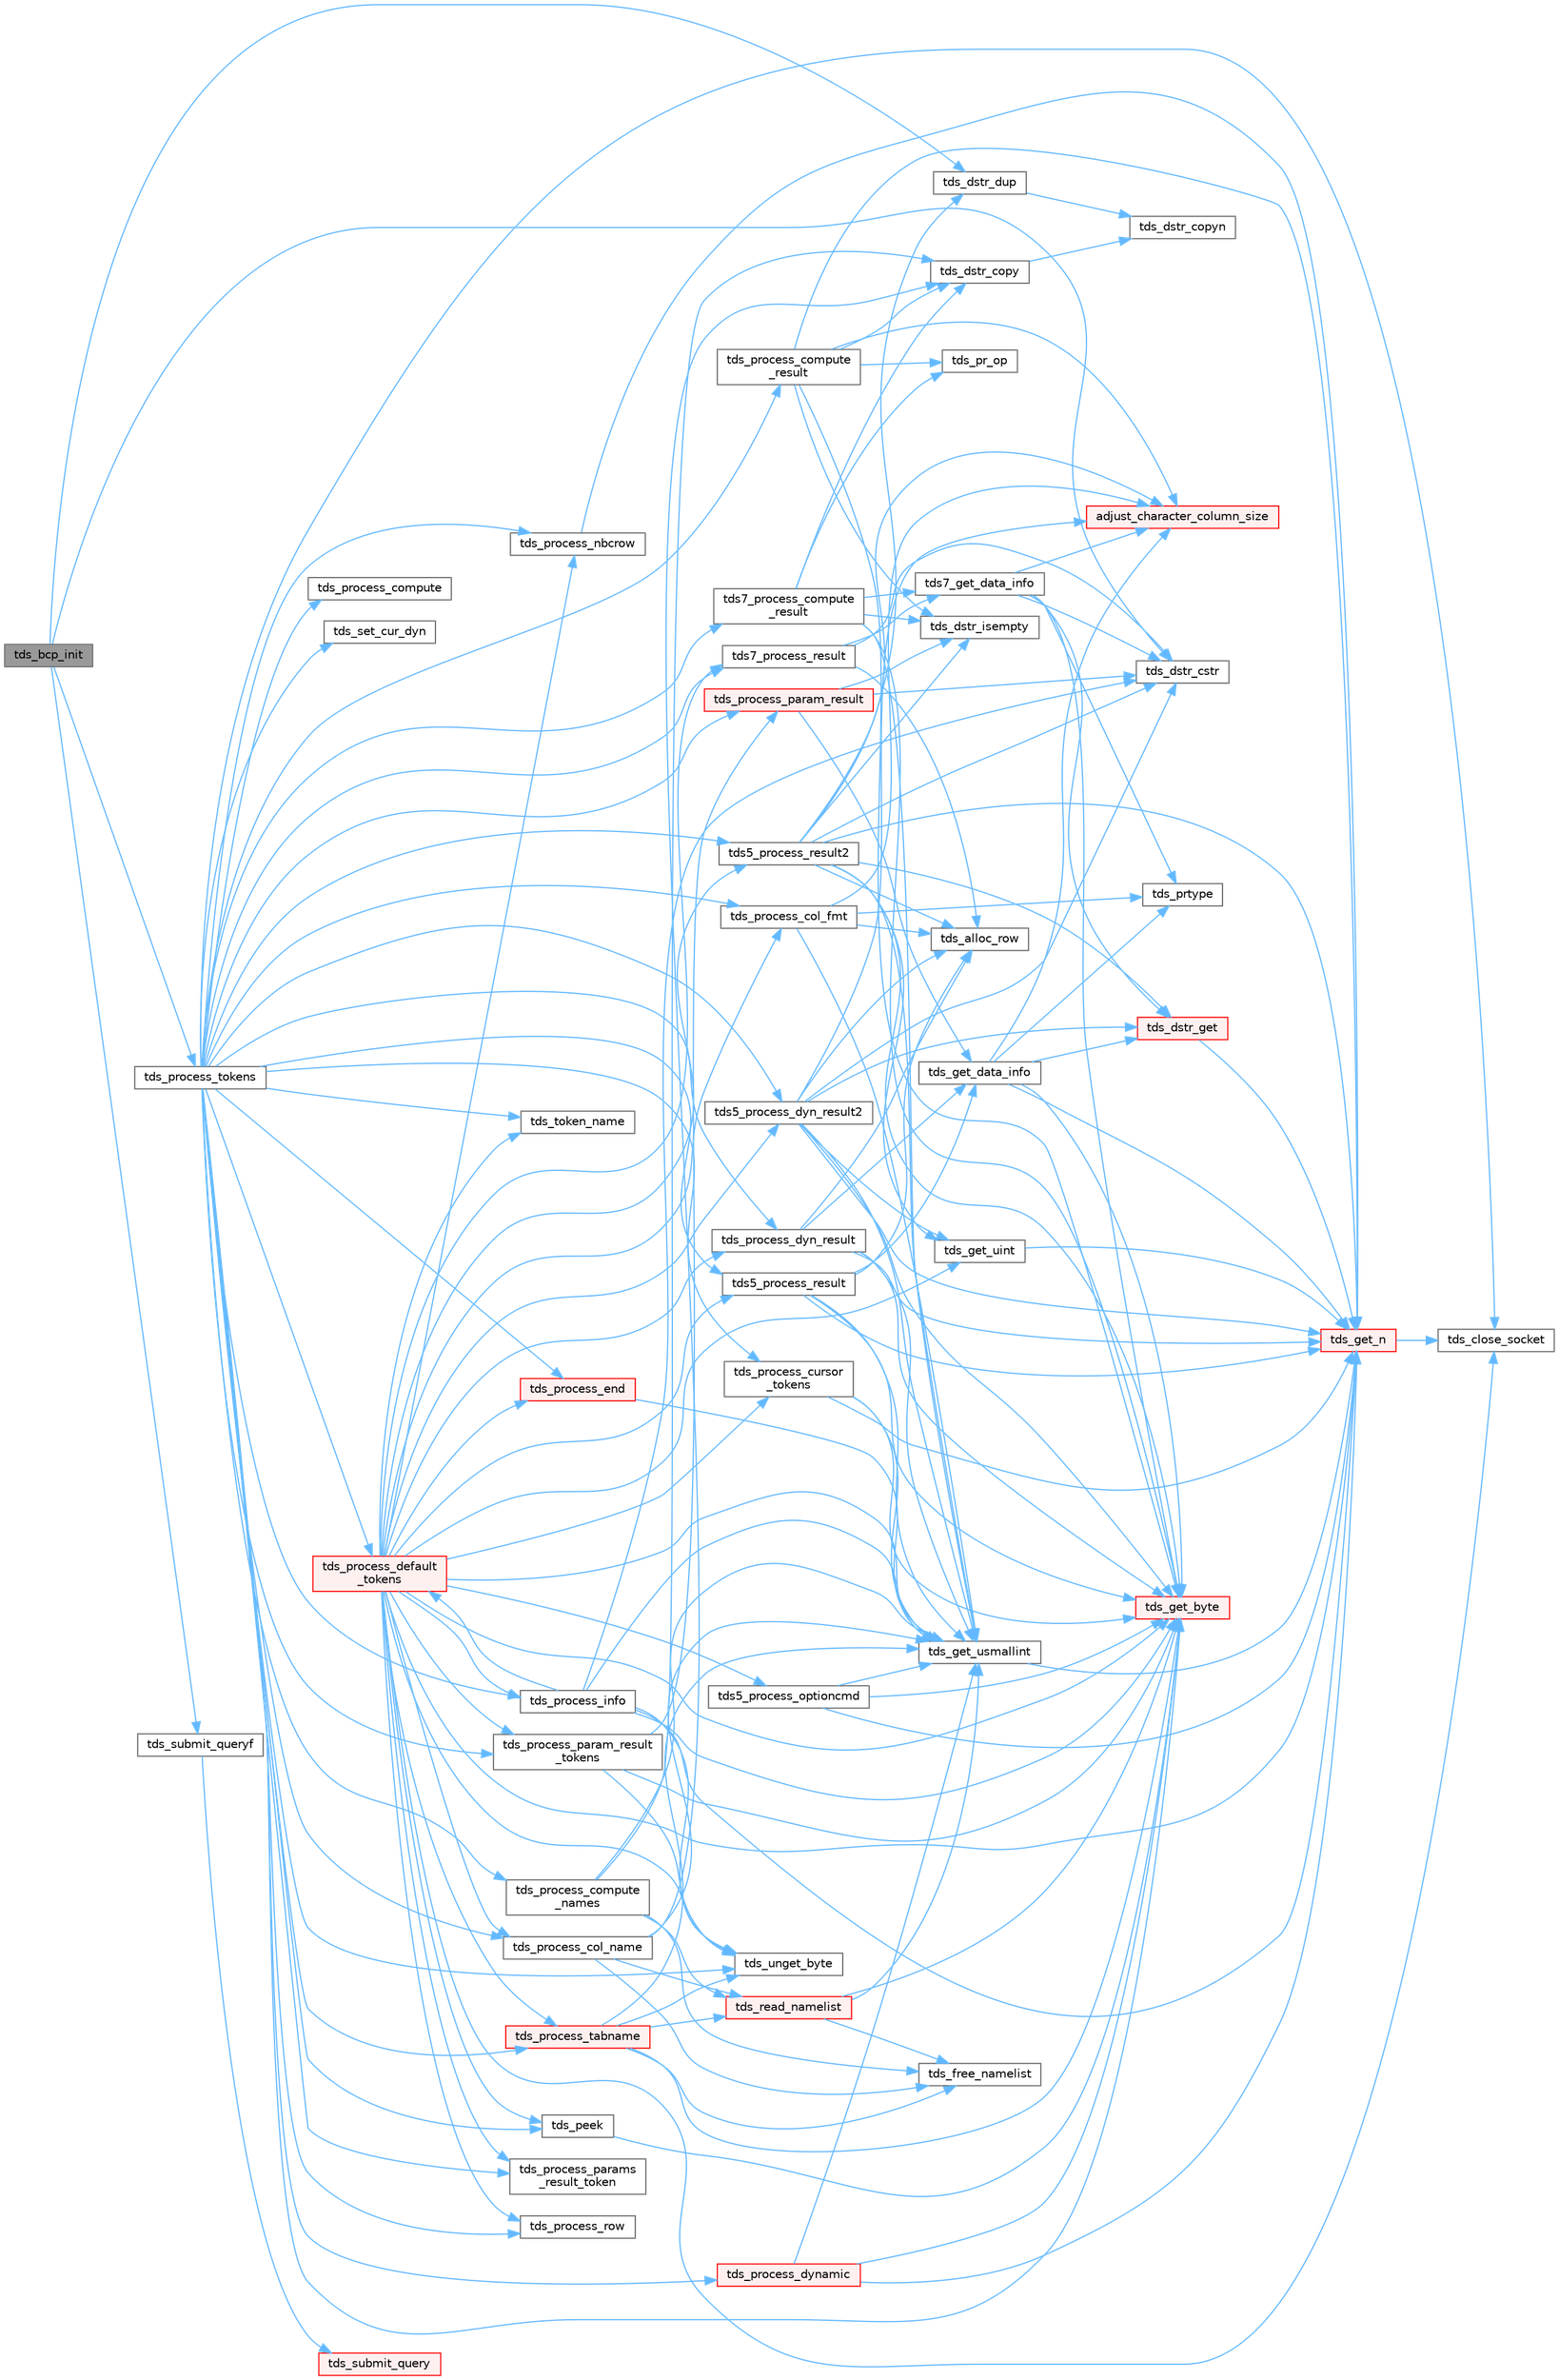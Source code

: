digraph "tds_bcp_init"
{
 // LATEX_PDF_SIZE
  bgcolor="transparent";
  edge [fontname=Helvetica,fontsize=10,labelfontname=Helvetica,labelfontsize=10];
  node [fontname=Helvetica,fontsize=10,shape=box,height=0.2,width=0.4];
  rankdir="LR";
  Node1 [id="Node000001",label="tds_bcp_init",height=0.2,width=0.4,color="gray40", fillcolor="grey60", style="filled", fontcolor="black",tooltip="Initialize BCP information."];
  Node1 -> Node2 [id="edge1_Node000001_Node000002",color="steelblue1",style="solid",tooltip=" "];
  Node2 [id="Node000002",label="tds_dstr_cstr",height=0.2,width=0.4,color="grey40", fillcolor="white", style="filled",URL="$a00593.html#gac536f0e4d77d3cff5702719362ec1766",tooltip="Returns a C version (NUL terminated string) of dstr."];
  Node1 -> Node3 [id="edge2_Node000001_Node000003",color="steelblue1",style="solid",tooltip=" "];
  Node3 [id="Node000003",label="tds_dstr_dup",height=0.2,width=0.4,color="grey40", fillcolor="white", style="filled",URL="$a00593.html#ga4e6d9fa6f9b9551a5a3390e10a5322e6",tooltip="Duplicate a string from another dynamic string."];
  Node3 -> Node4 [id="edge3_Node000003_Node000004",color="steelblue1",style="solid",tooltip=" "];
  Node4 [id="Node000004",label="tds_dstr_copyn",height=0.2,width=0.4,color="grey40", fillcolor="white", style="filled",URL="$a00593.html#ga656718f240d7403f986ae887d84a6ca1",tooltip="Set string to a given buffer of characters."];
  Node1 -> Node5 [id="edge4_Node000001_Node000005",color="steelblue1",style="solid",tooltip=" "];
  Node5 [id="Node000005",label="tds_process_tokens",height=0.2,width=0.4,color="grey40", fillcolor="white", style="filled",URL="$a00592.html#gabfc9de1d1fe718818caf63a4be4035a6",tooltip="process all streams."];
  Node5 -> Node6 [id="edge5_Node000005_Node000006",color="steelblue1",style="solid",tooltip=" "];
  Node6 [id="Node000006",label="tds5_process_dyn_result2",height=0.2,width=0.4,color="grey40", fillcolor="white", style="filled",URL="$a00592.html#gae688b515631141acfbc41bbb91c8b921",tooltip="Process new TDS 5.0 token for describing output parameters."];
  Node6 -> Node7 [id="edge6_Node000006_Node000007",color="steelblue1",style="solid",tooltip=" "];
  Node7 [id="Node000007",label="adjust_character_column_size",height=0.2,width=0.4,color="red", fillcolor="#FFF0F0", style="filled",URL="$a00592.html#ga91770634ce8c0d6f1fe007b45da186fd",tooltip="Adjust column size according to client's encoding."];
  Node6 -> Node13 [id="edge7_Node000006_Node000013",color="steelblue1",style="solid",tooltip=" "];
  Node13 [id="Node000013",label="tds_alloc_row",height=0.2,width=0.4,color="grey40", fillcolor="white", style="filled",URL="$a00589.html#ga1224fb9277112dc2ce12531d2b73b145",tooltip="Allocate space for row store return NULL on out of memory."];
  Node6 -> Node2 [id="edge8_Node000006_Node000002",color="steelblue1",style="solid",tooltip=" "];
  Node6 -> Node14 [id="edge9_Node000006_Node000014",color="steelblue1",style="solid",tooltip=" "];
  Node14 [id="Node000014",label="tds_dstr_get",height=0.2,width=0.4,color="red", fillcolor="#FFF0F0", style="filled",URL="$a00591.html#ga017c427e9599c031be5c555cb32abe2c",tooltip="Reads a string from wire and put in a DSTR."];
  Node14 -> Node18 [id="edge10_Node000014_Node000018",color="steelblue1",style="solid",tooltip=" "];
  Node18 [id="Node000018",label="tds_get_n",height=0.2,width=0.4,color="red", fillcolor="#FFF0F0", style="filled",URL="$a00591.html#gae777dd57e8d1bb40349d7d7d8434fddf",tooltip="Get N bytes from the buffer and return them in the already allocated space   given to us."];
  Node18 -> Node19 [id="edge11_Node000018_Node000019",color="steelblue1",style="solid",tooltip=" "];
  Node19 [id="Node000019",label="tds_close_socket",height=0.2,width=0.4,color="grey40", fillcolor="white", style="filled",URL="$a00591.html#ga3e3f76009fce5ceedb2f42bb2c9aed2e",tooltip="Close current socket."];
  Node6 -> Node30 [id="edge12_Node000006_Node000030",color="steelblue1",style="solid",tooltip=" "];
  Node30 [id="Node000030",label="tds_get_byte",height=0.2,width=0.4,color="red", fillcolor="#FFF0F0", style="filled",URL="$a00591.html#ga0cb72d3f6943795c39db1fa692be0a58",tooltip="Return a single byte from the input buffer."];
  Node6 -> Node18 [id="edge13_Node000006_Node000018",color="steelblue1",style="solid",tooltip=" "];
  Node6 -> Node31 [id="edge14_Node000006_Node000031",color="steelblue1",style="solid",tooltip=" "];
  Node31 [id="Node000031",label="tds_get_uint",height=0.2,width=0.4,color="grey40", fillcolor="white", style="filled",URL="$a00591.html#ga9ac121c269e203337a48c5bf8afc48c3",tooltip="Get an uint32 from the server."];
  Node31 -> Node18 [id="edge15_Node000031_Node000018",color="steelblue1",style="solid",tooltip=" "];
  Node6 -> Node32 [id="edge16_Node000006_Node000032",color="steelblue1",style="solid",tooltip=" "];
  Node32 [id="Node000032",label="tds_get_usmallint",height=0.2,width=0.4,color="grey40", fillcolor="white", style="filled",URL="$a00591.html#gad38aa5b9547817854ccba1fcc7855861",tooltip="Get an uint16 from the server."];
  Node32 -> Node18 [id="edge17_Node000032_Node000018",color="steelblue1",style="solid",tooltip=" "];
  Node5 -> Node33 [id="edge18_Node000005_Node000033",color="steelblue1",style="solid",tooltip=" "];
  Node33 [id="Node000033",label="tds5_process_result",height=0.2,width=0.4,color="grey40", fillcolor="white", style="filled",URL="$a00592.html#ga547b2f48659f77a69aa802d861ac827d",tooltip="tds5_process_result() is the TDS 5.0 result set processing routine."];
  Node33 -> Node13 [id="edge19_Node000033_Node000013",color="steelblue1",style="solid",tooltip=" "];
  Node33 -> Node30 [id="edge20_Node000033_Node000030",color="steelblue1",style="solid",tooltip=" "];
  Node33 -> Node34 [id="edge21_Node000033_Node000034",color="steelblue1",style="solid",tooltip=" "];
  Node34 [id="Node000034",label="tds_get_data_info",height=0.2,width=0.4,color="grey40", fillcolor="white", style="filled",URL="$a00592.html#gad9b6b86f48be077fb44ac603845a0c27",tooltip="Reads data metadata from wire."];
  Node34 -> Node7 [id="edge22_Node000034_Node000007",color="steelblue1",style="solid",tooltip=" "];
  Node34 -> Node14 [id="edge23_Node000034_Node000014",color="steelblue1",style="solid",tooltip=" "];
  Node34 -> Node30 [id="edge24_Node000034_Node000030",color="steelblue1",style="solid",tooltip=" "];
  Node34 -> Node18 [id="edge25_Node000034_Node000018",color="steelblue1",style="solid",tooltip=" "];
  Node34 -> Node35 [id="edge26_Node000034_Node000035",color="steelblue1",style="solid",tooltip=" "];
  Node35 [id="Node000035",label="tds_prtype",height=0.2,width=0.4,color="grey40", fillcolor="white", style="filled",URL="$a00592.html#ga307f949194204f71f1a7e574424048b1",tooltip="Returns string representation of the given type."];
  Node33 -> Node18 [id="edge27_Node000033_Node000018",color="steelblue1",style="solid",tooltip=" "];
  Node33 -> Node32 [id="edge28_Node000033_Node000032",color="steelblue1",style="solid",tooltip=" "];
  Node5 -> Node36 [id="edge29_Node000005_Node000036",color="steelblue1",style="solid",tooltip=" "];
  Node36 [id="Node000036",label="tds5_process_result2",height=0.2,width=0.4,color="grey40", fillcolor="white", style="filled",URL="$a00592.html#gabe2bdd5a41ce067cb31aef18ff81cb1c",tooltip="tds5_process_result2() is the new TDS 5.0 result set processing routine."];
  Node36 -> Node7 [id="edge30_Node000036_Node000007",color="steelblue1",style="solid",tooltip=" "];
  Node36 -> Node13 [id="edge31_Node000036_Node000013",color="steelblue1",style="solid",tooltip=" "];
  Node36 -> Node2 [id="edge32_Node000036_Node000002",color="steelblue1",style="solid",tooltip=" "];
  Node36 -> Node3 [id="edge33_Node000036_Node000003",color="steelblue1",style="solid",tooltip=" "];
  Node36 -> Node14 [id="edge34_Node000036_Node000014",color="steelblue1",style="solid",tooltip=" "];
  Node36 -> Node37 [id="edge35_Node000036_Node000037",color="steelblue1",style="solid",tooltip=" "];
  Node37 [id="Node000037",label="tds_dstr_isempty",height=0.2,width=0.4,color="grey40", fillcolor="white", style="filled",URL="$a00593.html#ga197c6af67f2e7469d06c2aa055917b1e",tooltip="test if string is empty"];
  Node36 -> Node30 [id="edge36_Node000036_Node000030",color="steelblue1",style="solid",tooltip=" "];
  Node36 -> Node18 [id="edge37_Node000036_Node000018",color="steelblue1",style="solid",tooltip=" "];
  Node36 -> Node31 [id="edge38_Node000036_Node000031",color="steelblue1",style="solid",tooltip=" "];
  Node36 -> Node32 [id="edge39_Node000036_Node000032",color="steelblue1",style="solid",tooltip=" "];
  Node5 -> Node38 [id="edge40_Node000005_Node000038",color="steelblue1",style="solid",tooltip=" "];
  Node38 [id="Node000038",label="tds7_process_compute\l_result",height=0.2,width=0.4,color="grey40", fillcolor="white", style="filled",URL="$a00592.html#ga6728e344caa20aea1def85f58dea138b",tooltip="tds7_process_compute_result() processes compute result sets for TDS 7/8."];
  Node38 -> Node39 [id="edge41_Node000038_Node000039",color="steelblue1",style="solid",tooltip=" "];
  Node39 [id="Node000039",label="tds7_get_data_info",height=0.2,width=0.4,color="grey40", fillcolor="white", style="filled",URL="$a00592.html#ga07cee55fd522cca16fb59b7a8f0b1376",tooltip="Reads data information from wire."];
  Node39 -> Node7 [id="edge42_Node000039_Node000007",color="steelblue1",style="solid",tooltip=" "];
  Node39 -> Node2 [id="edge43_Node000039_Node000002",color="steelblue1",style="solid",tooltip=" "];
  Node39 -> Node14 [id="edge44_Node000039_Node000014",color="steelblue1",style="solid",tooltip=" "];
  Node39 -> Node30 [id="edge45_Node000039_Node000030",color="steelblue1",style="solid",tooltip=" "];
  Node39 -> Node35 [id="edge46_Node000039_Node000035",color="steelblue1",style="solid",tooltip=" "];
  Node38 -> Node40 [id="edge47_Node000038_Node000040",color="steelblue1",style="solid",tooltip=" "];
  Node40 [id="Node000040",label="tds_dstr_copy",height=0.2,width=0.4,color="grey40", fillcolor="white", style="filled",URL="$a00593.html#gad96366d9fa93bfc283cef1299fbe97ab",tooltip="copy a string from another"];
  Node40 -> Node4 [id="edge48_Node000040_Node000004",color="steelblue1",style="solid",tooltip=" "];
  Node38 -> Node37 [id="edge49_Node000038_Node000037",color="steelblue1",style="solid",tooltip=" "];
  Node38 -> Node30 [id="edge50_Node000038_Node000030",color="steelblue1",style="solid",tooltip=" "];
  Node38 -> Node32 [id="edge51_Node000038_Node000032",color="steelblue1",style="solid",tooltip=" "];
  Node38 -> Node41 [id="edge52_Node000038_Node000041",color="steelblue1",style="solid",tooltip=" "];
  Node41 [id="Node000041",label="tds_pr_op",height=0.2,width=0.4,color="grey40", fillcolor="white", style="filled",URL="$a00592.html#ga62dc14d21453e88e24880ee0acaca73a",tooltip="Returns string representation for a given operation."];
  Node5 -> Node42 [id="edge53_Node000005_Node000042",color="steelblue1",style="solid",tooltip=" "];
  Node42 [id="Node000042",label="tds7_process_result",height=0.2,width=0.4,color="grey40", fillcolor="white", style="filled",URL="$a00592.html#gaca56fc22d65a24a96d1bef310ade73aa",tooltip="tds7_process_result() is the TDS 7.0 result set processing routine."];
  Node42 -> Node39 [id="edge54_Node000042_Node000039",color="steelblue1",style="solid",tooltip=" "];
  Node42 -> Node13 [id="edge55_Node000042_Node000013",color="steelblue1",style="solid",tooltip=" "];
  Node42 -> Node2 [id="edge56_Node000042_Node000002",color="steelblue1",style="solid",tooltip=" "];
  Node5 -> Node19 [id="edge57_Node000005_Node000019",color="steelblue1",style="solid",tooltip=" "];
  Node5 -> Node30 [id="edge58_Node000005_Node000030",color="steelblue1",style="solid",tooltip=" "];
  Node5 -> Node43 [id="edge59_Node000005_Node000043",color="steelblue1",style="solid",tooltip=" "];
  Node43 [id="Node000043",label="tds_peek",height=0.2,width=0.4,color="grey40", fillcolor="white", style="filled",URL="$a00591.html#ga221e98a9c8be96ec6c8547891e1b53af",tooltip="Reads a byte from the TDS stream without removing it."];
  Node43 -> Node30 [id="edge60_Node000043_Node000030",color="steelblue1",style="solid",tooltip=" "];
  Node5 -> Node44 [id="edge61_Node000005_Node000044",color="steelblue1",style="solid",tooltip=" "];
  Node44 [id="Node000044",label="tds_process_col_fmt",height=0.2,width=0.4,color="grey40", fillcolor="white", style="filled",URL="$a00592.html#ga4e3dd9d3614f5f0433b78b761dd68741",tooltip="tds_process_col_fmt() is the other half of result set processing under TDS 4.2."];
  Node44 -> Node7 [id="edge62_Node000044_Node000007",color="steelblue1",style="solid",tooltip=" "];
  Node44 -> Node13 [id="edge63_Node000044_Node000013",color="steelblue1",style="solid",tooltip=" "];
  Node44 -> Node32 [id="edge64_Node000044_Node000032",color="steelblue1",style="solid",tooltip=" "];
  Node44 -> Node35 [id="edge65_Node000044_Node000035",color="steelblue1",style="solid",tooltip=" "];
  Node5 -> Node45 [id="edge66_Node000005_Node000045",color="steelblue1",style="solid",tooltip=" "];
  Node45 [id="Node000045",label="tds_process_col_name",height=0.2,width=0.4,color="grey40", fillcolor="white", style="filled",URL="$a00592.html#ga905d2fa5e1b602817bd16bb0fcf9eadb",tooltip="tds_process_col_name() is one half of the result set under TDS 4.2 it contains all the column names,..."];
  Node45 -> Node40 [id="edge67_Node000045_Node000040",color="steelblue1",style="solid",tooltip=" "];
  Node45 -> Node46 [id="edge68_Node000045_Node000046",color="steelblue1",style="solid",tooltip=" "];
  Node46 [id="Node000046",label="tds_free_namelist",height=0.2,width=0.4,color="grey40", fillcolor="white", style="filled",URL="$a00592.html#ga21e9de33de9c8c492aa2f96c823596bb",tooltip="Frees list of names."];
  Node45 -> Node32 [id="edge69_Node000045_Node000032",color="steelblue1",style="solid",tooltip=" "];
  Node45 -> Node47 [id="edge70_Node000045_Node000047",color="steelblue1",style="solid",tooltip=" "];
  Node47 [id="Node000047",label="tds_read_namelist",height=0.2,width=0.4,color="red", fillcolor="#FFF0F0", style="filled",URL="$a00592.html#gaeaaed2ea1d8c827da1a0f5b419524ae1",tooltip="Reads list of names (usually table names)"];
  Node47 -> Node46 [id="edge71_Node000047_Node000046",color="steelblue1",style="solid",tooltip=" "];
  Node47 -> Node30 [id="edge72_Node000047_Node000030",color="steelblue1",style="solid",tooltip=" "];
  Node47 -> Node32 [id="edge73_Node000047_Node000032",color="steelblue1",style="solid",tooltip=" "];
  Node5 -> Node49 [id="edge74_Node000005_Node000049",color="steelblue1",style="solid",tooltip=" "];
  Node49 [id="Node000049",label="tds_process_compute",height=0.2,width=0.4,color="grey40", fillcolor="white", style="filled",URL="$a00592.html#ga6fcb37d5addebdc1af9f34ebc59fd7a8",tooltip="tds_process_compute() processes compute rows and places them in the row buffer."];
  Node5 -> Node50 [id="edge75_Node000005_Node000050",color="steelblue1",style="solid",tooltip=" "];
  Node50 [id="Node000050",label="tds_process_compute\l_names",height=0.2,width=0.4,color="grey40", fillcolor="white", style="filled",URL="$a00592.html#gae5b3e01f3d665f9e377de091f46f1ab9",tooltip="tds_process_compute_names() processes compute result sets."];
  Node50 -> Node40 [id="edge76_Node000050_Node000040",color="steelblue1",style="solid",tooltip=" "];
  Node50 -> Node46 [id="edge77_Node000050_Node000046",color="steelblue1",style="solid",tooltip=" "];
  Node50 -> Node32 [id="edge78_Node000050_Node000032",color="steelblue1",style="solid",tooltip=" "];
  Node50 -> Node47 [id="edge79_Node000050_Node000047",color="steelblue1",style="solid",tooltip=" "];
  Node5 -> Node51 [id="edge80_Node000005_Node000051",color="steelblue1",style="solid",tooltip=" "];
  Node51 [id="Node000051",label="tds_process_compute\l_result",height=0.2,width=0.4,color="grey40", fillcolor="white", style="filled",URL="$a00592.html#gae3368ea80d0d8b13791ceb13ee5f19c9",tooltip="tds_process_compute_result() processes compute result sets."];
  Node51 -> Node7 [id="edge81_Node000051_Node000007",color="steelblue1",style="solid",tooltip=" "];
  Node51 -> Node40 [id="edge82_Node000051_Node000040",color="steelblue1",style="solid",tooltip=" "];
  Node51 -> Node37 [id="edge83_Node000051_Node000037",color="steelblue1",style="solid",tooltip=" "];
  Node51 -> Node30 [id="edge84_Node000051_Node000030",color="steelblue1",style="solid",tooltip=" "];
  Node51 -> Node18 [id="edge85_Node000051_Node000018",color="steelblue1",style="solid",tooltip=" "];
  Node51 -> Node41 [id="edge86_Node000051_Node000041",color="steelblue1",style="solid",tooltip=" "];
  Node5 -> Node52 [id="edge87_Node000005_Node000052",color="steelblue1",style="solid",tooltip=" "];
  Node52 [id="Node000052",label="tds_process_cursor\l_tokens",height=0.2,width=0.4,color="grey40", fillcolor="white", style="filled",URL="$a00592.html#ga315d875d90c64d12d61fc9e33b4dee96",tooltip="Reads cursor command results."];
  Node52 -> Node30 [id="edge88_Node000052_Node000030",color="steelblue1",style="solid",tooltip=" "];
  Node52 -> Node18 [id="edge89_Node000052_Node000018",color="steelblue1",style="solid",tooltip=" "];
  Node52 -> Node32 [id="edge90_Node000052_Node000032",color="steelblue1",style="solid",tooltip=" "];
  Node5 -> Node53 [id="edge91_Node000005_Node000053",color="steelblue1",style="solid",tooltip=" "];
  Node53 [id="Node000053",label="tds_process_default\l_tokens",height=0.2,width=0.4,color="red", fillcolor="#FFF0F0", style="filled",URL="$a00592.html#ga39453d084f3f780ac4602d4abf2839f7",tooltip="tds_process_default_tokens() is a catch all function that is called to process tokens not known to ot..."];
  Node53 -> Node6 [id="edge92_Node000053_Node000006",color="steelblue1",style="solid",tooltip=" "];
  Node53 -> Node54 [id="edge93_Node000053_Node000054",color="steelblue1",style="solid",tooltip=" "];
  Node54 [id="Node000054",label="tds5_process_optioncmd",height=0.2,width=0.4,color="grey40", fillcolor="white", style="filled",URL="$a00592.html#gaa6a7e5aeb10a1322911c47be9c43e2d2",tooltip="Process option cmd results."];
  Node54 -> Node30 [id="edge94_Node000054_Node000030",color="steelblue1",style="solid",tooltip=" "];
  Node54 -> Node18 [id="edge95_Node000054_Node000018",color="steelblue1",style="solid",tooltip=" "];
  Node54 -> Node32 [id="edge96_Node000054_Node000032",color="steelblue1",style="solid",tooltip=" "];
  Node53 -> Node33 [id="edge97_Node000053_Node000033",color="steelblue1",style="solid",tooltip=" "];
  Node53 -> Node36 [id="edge98_Node000053_Node000036",color="steelblue1",style="solid",tooltip=" "];
  Node53 -> Node42 [id="edge99_Node000053_Node000042",color="steelblue1",style="solid",tooltip=" "];
  Node53 -> Node19 [id="edge100_Node000053_Node000019",color="steelblue1",style="solid",tooltip=" "];
  Node53 -> Node30 [id="edge101_Node000053_Node000030",color="steelblue1",style="solid",tooltip=" "];
  Node53 -> Node18 [id="edge102_Node000053_Node000018",color="steelblue1",style="solid",tooltip=" "];
  Node53 -> Node31 [id="edge103_Node000053_Node000031",color="steelblue1",style="solid",tooltip=" "];
  Node53 -> Node32 [id="edge104_Node000053_Node000032",color="steelblue1",style="solid",tooltip=" "];
  Node53 -> Node43 [id="edge105_Node000053_Node000043",color="steelblue1",style="solid",tooltip=" "];
  Node53 -> Node44 [id="edge106_Node000053_Node000044",color="steelblue1",style="solid",tooltip=" "];
  Node53 -> Node45 [id="edge107_Node000053_Node000045",color="steelblue1",style="solid",tooltip=" "];
  Node53 -> Node52 [id="edge108_Node000053_Node000052",color="steelblue1",style="solid",tooltip=" "];
  Node53 -> Node57 [id="edge109_Node000053_Node000057",color="steelblue1",style="solid",tooltip=" "];
  Node57 [id="Node000057",label="tds_process_dyn_result",height=0.2,width=0.4,color="grey40", fillcolor="white", style="filled",URL="$a00592.html#ga416cf119c1d4a0fca27dc5b50c261358",tooltip="Process results from dynamic."];
  Node57 -> Node13 [id="edge110_Node000057_Node000013",color="steelblue1",style="solid",tooltip=" "];
  Node57 -> Node30 [id="edge111_Node000057_Node000030",color="steelblue1",style="solid",tooltip=" "];
  Node57 -> Node34 [id="edge112_Node000057_Node000034",color="steelblue1",style="solid",tooltip=" "];
  Node57 -> Node18 [id="edge113_Node000057_Node000018",color="steelblue1",style="solid",tooltip=" "];
  Node57 -> Node32 [id="edge114_Node000057_Node000032",color="steelblue1",style="solid",tooltip=" "];
  Node53 -> Node58 [id="edge115_Node000053_Node000058",color="steelblue1",style="solid",tooltip=" "];
  Node58 [id="Node000058",label="tds_process_end",height=0.2,width=0.4,color="red", fillcolor="#FFF0F0", style="filled",URL="$a00592.html#ga6ee2e7af38af768611b8bf4b79c36f46",tooltip="tds_process_end() processes any of the DONE, DONEPROC, or DONEINPROC tokens."];
  Node58 -> Node32 [id="edge116_Node000058_Node000032",color="steelblue1",style="solid",tooltip=" "];
  Node53 -> Node81 [id="edge117_Node000053_Node000081",color="steelblue1",style="solid",tooltip=" "];
  Node81 [id="Node000081",label="tds_process_info",height=0.2,width=0.4,color="grey40", fillcolor="white", style="filled",URL="$a00592.html#ga65a2316369529731732f200c190d05d6",tooltip="tds_process_info() is called for INFO, ERR, or EED tokens and is responsible for calling the CLI's me..."];
  Node81 -> Node2 [id="edge118_Node000081_Node000002",color="steelblue1",style="solid",tooltip=" "];
  Node81 -> Node30 [id="edge119_Node000081_Node000030",color="steelblue1",style="solid",tooltip=" "];
  Node81 -> Node18 [id="edge120_Node000081_Node000018",color="steelblue1",style="solid",tooltip=" "];
  Node81 -> Node32 [id="edge121_Node000081_Node000032",color="steelblue1",style="solid",tooltip=" "];
  Node81 -> Node53 [id="edge122_Node000081_Node000053",color="steelblue1",style="solid",tooltip=" "];
  Node81 -> Node82 [id="edge123_Node000081_Node000082",color="steelblue1",style="solid",tooltip=" "];
  Node82 [id="Node000082",label="tds_unget_byte",height=0.2,width=0.4,color="grey40", fillcolor="white", style="filled",URL="$a00591.html#gad70d59fb317d098b0c9fd29dd77131a8",tooltip="Unget will always work as long as you don't call it twice in a row."];
  Node53 -> Node83 [id="edge124_Node000053_Node000083",color="steelblue1",style="solid",tooltip=" "];
  Node83 [id="Node000083",label="tds_process_nbcrow",height=0.2,width=0.4,color="grey40", fillcolor="white", style="filled",URL="$a00592.html#gaf7264c9eb3aa7a73358a4c65f02d3d3c",tooltip="tds_process_nbcrow() processes rows and places them in the row buffer."];
  Node83 -> Node18 [id="edge125_Node000083_Node000018",color="steelblue1",style="solid",tooltip=" "];
  Node53 -> Node84 [id="edge126_Node000053_Node000084",color="steelblue1",style="solid",tooltip=" "];
  Node84 [id="Node000084",label="tds_process_param_result\l_tokens",height=0.2,width=0.4,color="grey40", fillcolor="white", style="filled",URL="$a00592.html#ga9fdef8228d29cab7fa9098f07fa73fba",tooltip="Process parameters from networks."];
  Node84 -> Node30 [id="edge127_Node000084_Node000030",color="steelblue1",style="solid",tooltip=" "];
  Node84 -> Node85 [id="edge128_Node000084_Node000085",color="steelblue1",style="solid",tooltip=" "];
  Node85 [id="Node000085",label="tds_process_param_result",height=0.2,width=0.4,color="red", fillcolor="#FFF0F0", style="filled",URL="$a00592.html#gacb3354443bcefe7a500a500a4904cc05",tooltip="process output parameters of a stored procedure."];
  Node85 -> Node2 [id="edge129_Node000085_Node000002",color="steelblue1",style="solid",tooltip=" "];
  Node85 -> Node37 [id="edge130_Node000085_Node000037",color="steelblue1",style="solid",tooltip=" "];
  Node85 -> Node34 [id="edge131_Node000085_Node000034",color="steelblue1",style="solid",tooltip=" "];
  Node84 -> Node82 [id="edge132_Node000084_Node000082",color="steelblue1",style="solid",tooltip=" "];
  Node53 -> Node89 [id="edge133_Node000053_Node000089",color="steelblue1",style="solid",tooltip=" "];
  Node89 [id="Node000089",label="tds_process_params\l_result_token",height=0.2,width=0.4,color="grey40", fillcolor="white", style="filled",URL="$a00592.html#ga7b18c0911a9dc69939577b39eb64725d",tooltip="tds_process_params_result_token() processes params on TDS5."];
  Node53 -> Node90 [id="edge134_Node000053_Node000090",color="steelblue1",style="solid",tooltip=" "];
  Node90 [id="Node000090",label="tds_process_row",height=0.2,width=0.4,color="grey40", fillcolor="white", style="filled",URL="$a00592.html#gaad814dd6e35aee8332035d06dc8b5d65",tooltip="tds_process_row() processes rows and places them in the row buffer."];
  Node53 -> Node91 [id="edge135_Node000053_Node000091",color="steelblue1",style="solid",tooltip=" "];
  Node91 [id="Node000091",label="tds_process_tabname",height=0.2,width=0.4,color="red", fillcolor="#FFF0F0", style="filled",URL="$a00592.html#gaeec59bca9bd0c5388e245f0d19d9c81a",tooltip="Process list of table from network."];
  Node91 -> Node46 [id="edge136_Node000091_Node000046",color="steelblue1",style="solid",tooltip=" "];
  Node91 -> Node30 [id="edge137_Node000091_Node000030",color="steelblue1",style="solid",tooltip=" "];
  Node91 -> Node32 [id="edge138_Node000091_Node000032",color="steelblue1",style="solid",tooltip=" "];
  Node91 -> Node47 [id="edge139_Node000091_Node000047",color="steelblue1",style="solid",tooltip=" "];
  Node91 -> Node82 [id="edge140_Node000091_Node000082",color="steelblue1",style="solid",tooltip=" "];
  Node53 -> Node95 [id="edge141_Node000053_Node000095",color="steelblue1",style="solid",tooltip=" "];
  Node95 [id="Node000095",label="tds_token_name",height=0.2,width=0.4,color="grey40", fillcolor="white", style="filled",URL="$a00592.html#ga7f24a7af985cd320788122e98072b7af",tooltip="Returns string representation for a given token type."];
  Node53 -> Node82 [id="edge142_Node000053_Node000082",color="steelblue1",style="solid",tooltip=" "];
  Node5 -> Node57 [id="edge143_Node000005_Node000057",color="steelblue1",style="solid",tooltip=" "];
  Node5 -> Node96 [id="edge144_Node000005_Node000096",color="steelblue1",style="solid",tooltip=" "];
  Node96 [id="Node000096",label="tds_process_dynamic",height=0.2,width=0.4,color="red", fillcolor="#FFF0F0", style="filled",URL="$a00592.html#ga5cfc0340d8d717e67f60037e029b2142",tooltip="tds_process_dynamic() finds the element of the dyns array for the id"];
  Node96 -> Node30 [id="edge145_Node000096_Node000030",color="steelblue1",style="solid",tooltip=" "];
  Node96 -> Node18 [id="edge146_Node000096_Node000018",color="steelblue1",style="solid",tooltip=" "];
  Node96 -> Node32 [id="edge147_Node000096_Node000032",color="steelblue1",style="solid",tooltip=" "];
  Node5 -> Node58 [id="edge148_Node000005_Node000058",color="steelblue1",style="solid",tooltip=" "];
  Node5 -> Node81 [id="edge149_Node000005_Node000081",color="steelblue1",style="solid",tooltip=" "];
  Node5 -> Node83 [id="edge150_Node000005_Node000083",color="steelblue1",style="solid",tooltip=" "];
  Node5 -> Node85 [id="edge151_Node000005_Node000085",color="steelblue1",style="solid",tooltip=" "];
  Node5 -> Node84 [id="edge152_Node000005_Node000084",color="steelblue1",style="solid",tooltip=" "];
  Node5 -> Node89 [id="edge153_Node000005_Node000089",color="steelblue1",style="solid",tooltip=" "];
  Node5 -> Node90 [id="edge154_Node000005_Node000090",color="steelblue1",style="solid",tooltip=" "];
  Node5 -> Node91 [id="edge155_Node000005_Node000091",color="steelblue1",style="solid",tooltip=" "];
  Node5 -> Node75 [id="edge156_Node000005_Node000075",color="steelblue1",style="solid",tooltip=" "];
  Node75 [id="Node000075",label="tds_set_cur_dyn",height=0.2,width=0.4,color="grey40", fillcolor="white", style="filled",URL="$a00590.html#gae8b7db85af16701fc0604eb117cbd4e4",tooltip="Set current dynamic."];
  Node5 -> Node95 [id="edge157_Node000005_Node000095",color="steelblue1",style="solid",tooltip=" "];
  Node5 -> Node82 [id="edge158_Node000005_Node000082",color="steelblue1",style="solid",tooltip=" "];
  Node1 -> Node98 [id="edge159_Node000001_Node000098",color="steelblue1",style="solid",tooltip=" "];
  Node98 [id="Node000098",label="tds_submit_queryf",height=0.2,width=0.4,color="grey40", fillcolor="white", style="filled",URL="$a00590.html#gad695defcbf663b0023851a198206a772",tooltip="Format and submit a query."];
  Node98 -> Node99 [id="edge160_Node000098_Node000099",color="steelblue1",style="solid",tooltip=" "];
  Node99 [id="Node000099",label="tds_submit_query",height=0.2,width=0.4,color="red", fillcolor="#FFF0F0", style="filled",URL="$a00590.html#ga5a29ae7f99d089dc3cea85ec6ee5f3ab",tooltip="Sends a language string to the database server for processing."];
}
